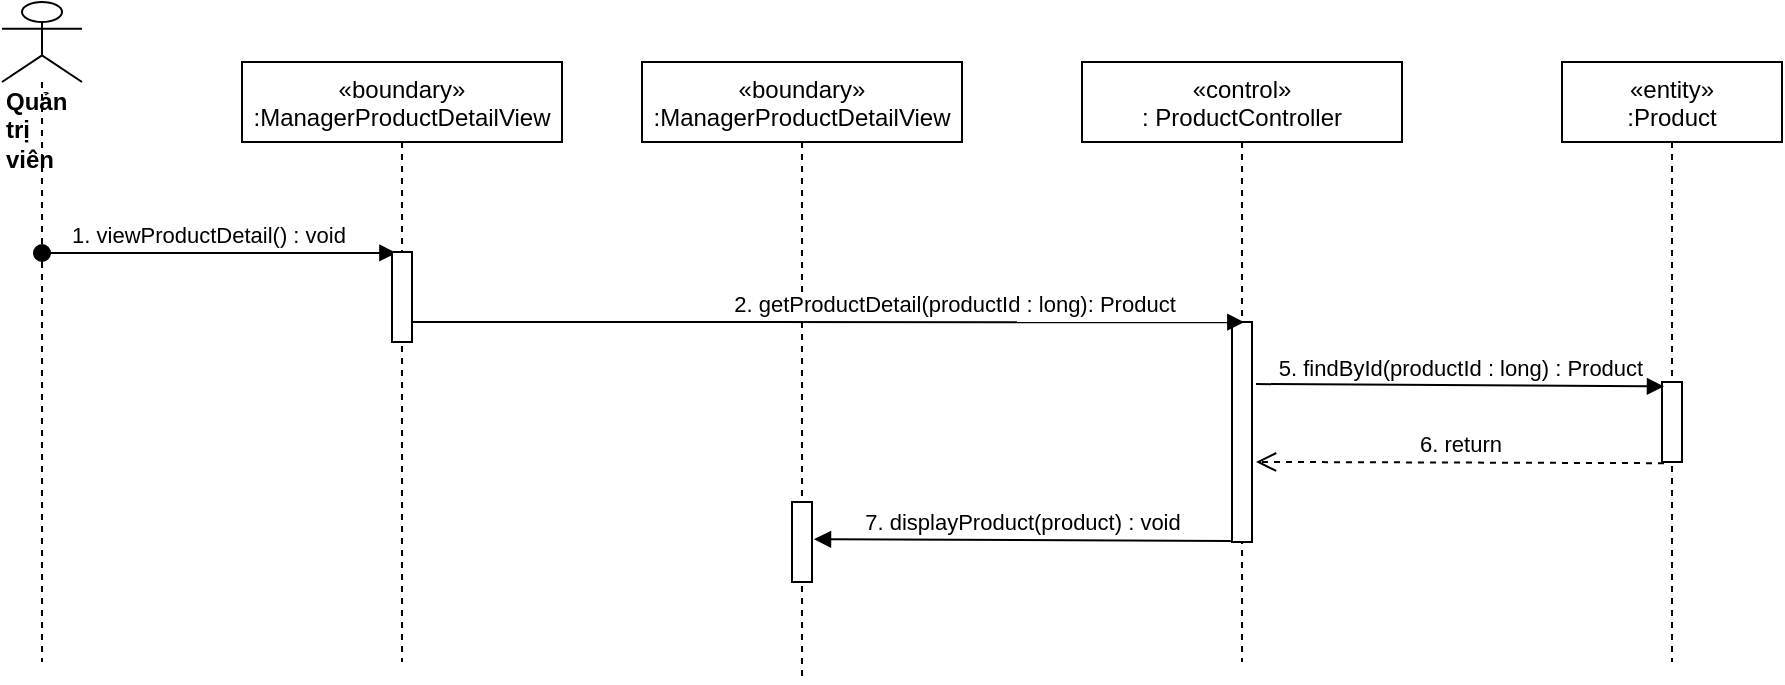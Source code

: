 <mxfile version="14.8.2" type="device"><diagram id="kgpKYQtTHZ0yAKxKKP6v" name="Page-1"><mxGraphModel dx="1038" dy="521" grid="1" gridSize="10" guides="1" tooltips="1" connect="1" arrows="1" fold="1" page="1" pageScale="1" pageWidth="850" pageHeight="1100" math="0" shadow="0"><root><mxCell id="0"/><mxCell id="1" parent="0"/><mxCell id="UL_AgkYSZ1idw940wSgN-1" value="«boundary»&#10;:ManagerProductDetailView" style="shape=umlLifeline;perimeter=lifelinePerimeter;container=1;collapsible=0;recursiveResize=0;rounded=0;shadow=0;strokeWidth=1;" parent="1" vertex="1"><mxGeometry x="420" y="80" width="160" height="310" as="geometry"/></mxCell><mxCell id="UL_AgkYSZ1idw940wSgN-2" value="" style="points=[];perimeter=orthogonalPerimeter;rounded=0;shadow=0;strokeWidth=1;" parent="UL_AgkYSZ1idw940wSgN-1" vertex="1"><mxGeometry x="75" y="220" width="10" height="40" as="geometry"/></mxCell><mxCell id="UL_AgkYSZ1idw940wSgN-4" value="«control»&#10;: ProductController" style="shape=umlLifeline;perimeter=lifelinePerimeter;container=1;collapsible=0;recursiveResize=0;rounded=0;shadow=0;strokeWidth=1;" parent="1" vertex="1"><mxGeometry x="640" y="80" width="160" height="300" as="geometry"/></mxCell><mxCell id="UL_AgkYSZ1idw940wSgN-5" value="" style="points=[];perimeter=orthogonalPerimeter;rounded=0;shadow=0;strokeWidth=1;" parent="UL_AgkYSZ1idw940wSgN-4" vertex="1"><mxGeometry x="75" y="130" width="10" height="110" as="geometry"/></mxCell><mxCell id="UL_AgkYSZ1idw940wSgN-6" value="&lt;div&gt;&lt;b&gt;Quản trị viên&lt;/b&gt;&lt;/div&gt;" style="shape=umlLifeline;participant=umlActor;perimeter=lifelinePerimeter;whiteSpace=wrap;html=1;container=1;collapsible=0;recursiveResize=0;verticalAlign=top;spacingTop=36;outlineConnect=0;align=left;size=40;" parent="1" vertex="1"><mxGeometry x="100" y="50" width="40" height="330" as="geometry"/></mxCell><mxCell id="UL_AgkYSZ1idw940wSgN-7" value="1. viewProductDetail() : void" style="verticalAlign=bottom;startArrow=oval;endArrow=block;startSize=8;shadow=0;strokeWidth=1;entryX=0.22;entryY=0.011;entryDx=0;entryDy=0;entryPerimeter=0;" parent="1" source="UL_AgkYSZ1idw940wSgN-6" target="SgGYh0MLWYcr8aj_9P_i-2" edge="1"><mxGeometry x="-0.06" relative="1" as="geometry"><mxPoint x="100" y="170" as="sourcePoint"/><mxPoint as="offset"/><mxPoint x="270.4" y="160.36" as="targetPoint"/></mxGeometry></mxCell><mxCell id="UL_AgkYSZ1idw940wSgN-10" value="2. getProductDetail(productId : long): Product" style="html=1;verticalAlign=bottom;endArrow=block;entryX=0.617;entryY=0.001;entryDx=0;entryDy=0;entryPerimeter=0;" parent="1" target="UL_AgkYSZ1idw940wSgN-5" edge="1"><mxGeometry x="0.307" width="80" relative="1" as="geometry"><mxPoint x="304" y="210" as="sourcePoint"/><mxPoint x="500" y="210" as="targetPoint"/><mxPoint as="offset"/></mxGeometry></mxCell><mxCell id="UL_AgkYSZ1idw940wSgN-15" value="«entity»&#10;:Product" style="shape=umlLifeline;perimeter=lifelinePerimeter;container=1;collapsible=0;recursiveResize=0;rounded=0;shadow=0;strokeWidth=1;" parent="1" vertex="1"><mxGeometry x="880" y="80" width="110" height="300" as="geometry"/></mxCell><mxCell id="UL_AgkYSZ1idw940wSgN-16" value="" style="points=[];perimeter=orthogonalPerimeter;rounded=0;shadow=0;strokeWidth=1;" parent="UL_AgkYSZ1idw940wSgN-15" vertex="1"><mxGeometry x="50" y="160" width="10" height="40" as="geometry"/></mxCell><mxCell id="UL_AgkYSZ1idw940wSgN-17" value="5. findById(productId : long) : Product" style="html=1;verticalAlign=bottom;endArrow=block;entryX=0.1;entryY=0.055;entryDx=0;entryDy=0;entryPerimeter=0;exitX=1.2;exitY=0.282;exitDx=0;exitDy=0;exitPerimeter=0;" parent="1" source="UL_AgkYSZ1idw940wSgN-5" target="UL_AgkYSZ1idw940wSgN-16" edge="1"><mxGeometry width="80" relative="1" as="geometry"><mxPoint x="590" y="242" as="sourcePoint"/><mxPoint x="1010" y="239" as="targetPoint"/></mxGeometry></mxCell><mxCell id="UL_AgkYSZ1idw940wSgN-18" value="6. return" style="html=1;verticalAlign=bottom;endArrow=open;dashed=1;endSize=8;exitX=0.1;exitY=1.015;exitDx=0;exitDy=0;exitPerimeter=0;entryX=1.2;entryY=0.636;entryDx=0;entryDy=0;entryPerimeter=0;" parent="1" source="UL_AgkYSZ1idw940wSgN-16" target="UL_AgkYSZ1idw940wSgN-5" edge="1"><mxGeometry relative="1" as="geometry"><mxPoint x="790" y="300" as="sourcePoint"/><mxPoint x="579" y="281" as="targetPoint"/></mxGeometry></mxCell><mxCell id="lWUXZLWcVWxWLj5U8uvr-1" value="7. displayProduct(product) : void" style="html=1;verticalAlign=bottom;endArrow=block;entryX=1.1;entryY=0.465;entryDx=0;entryDy=0;entryPerimeter=0;exitX=-0.06;exitY=0.995;exitDx=0;exitDy=0;exitPerimeter=0;" parent="1" source="UL_AgkYSZ1idw940wSgN-5" target="UL_AgkYSZ1idw940wSgN-2" edge="1"><mxGeometry width="80" relative="1" as="geometry"><mxPoint x="690" y="319" as="sourcePoint"/><mxPoint x="420" y="290" as="targetPoint"/></mxGeometry></mxCell><mxCell id="SgGYh0MLWYcr8aj_9P_i-1" value="«boundary»&#10;:ManagerProductDetailView" style="shape=umlLifeline;perimeter=lifelinePerimeter;container=1;collapsible=0;recursiveResize=0;rounded=0;shadow=0;strokeWidth=1;" vertex="1" parent="1"><mxGeometry x="220" y="80" width="160" height="300" as="geometry"/></mxCell><mxCell id="SgGYh0MLWYcr8aj_9P_i-2" value="" style="points=[];perimeter=orthogonalPerimeter;rounded=0;shadow=0;strokeWidth=1;" vertex="1" parent="SgGYh0MLWYcr8aj_9P_i-1"><mxGeometry x="75" y="95" width="10" height="45" as="geometry"/></mxCell></root></mxGraphModel></diagram></mxfile>